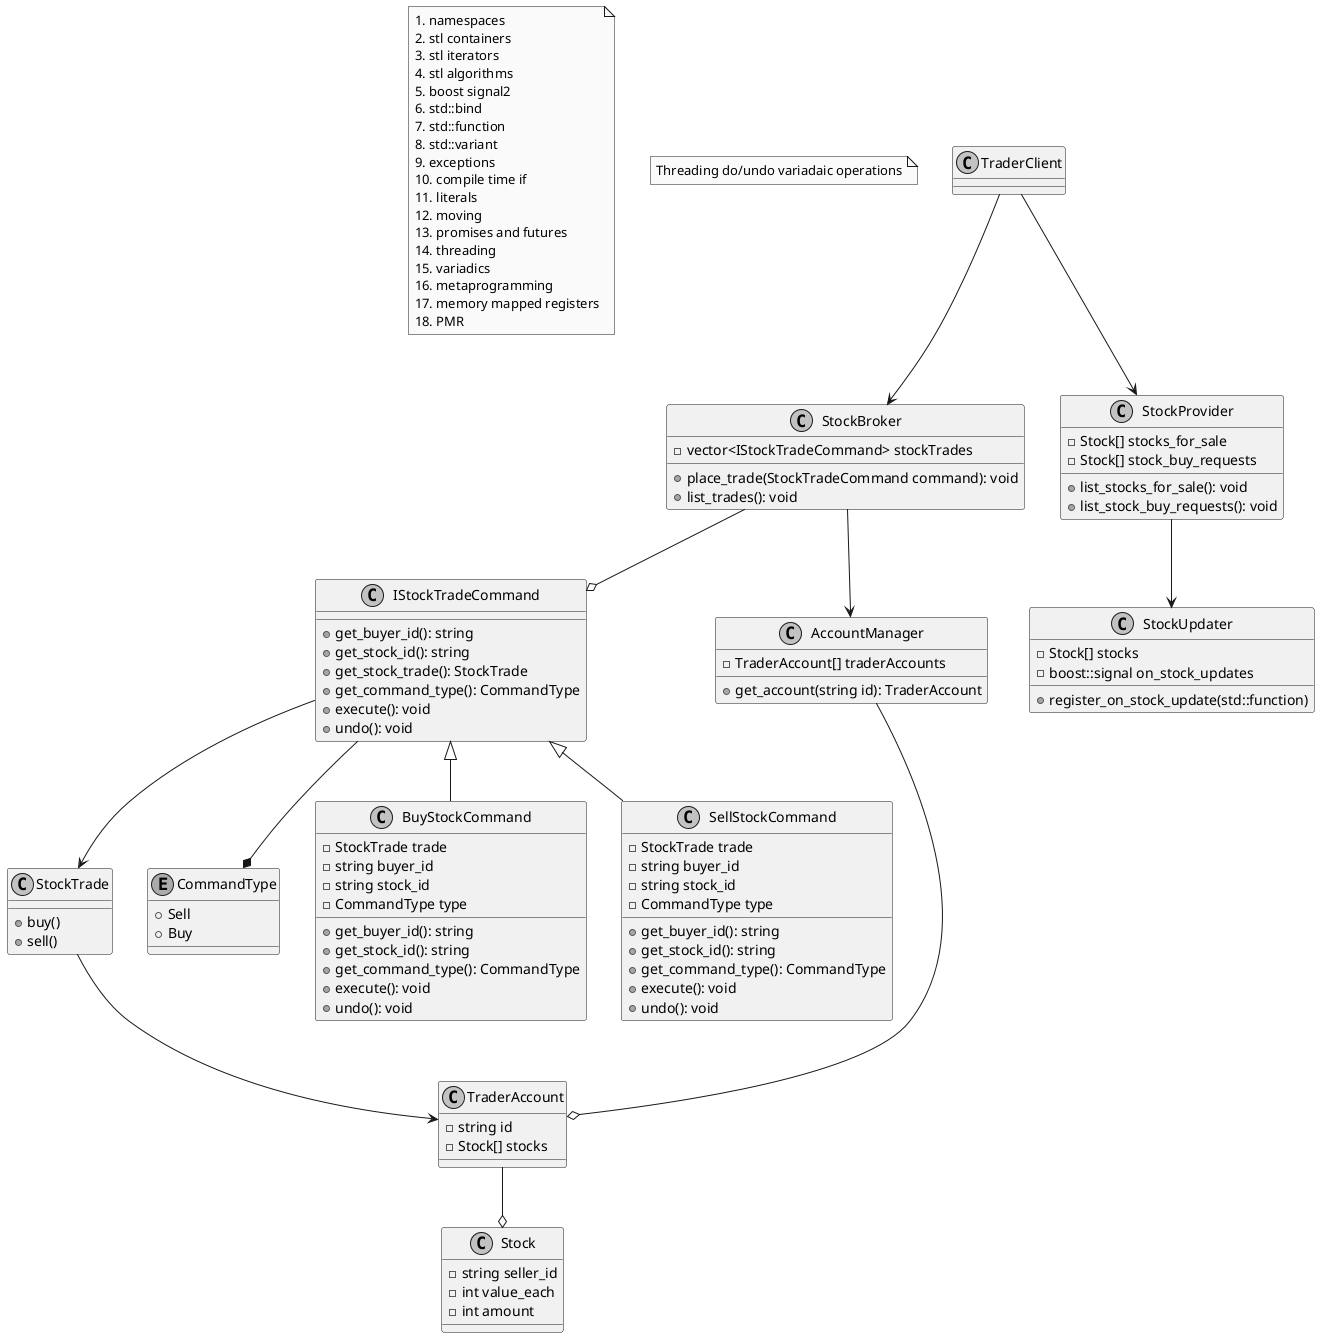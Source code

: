 @startuml StockMarket Class Diagram
skinparam Monochrome true
skinparam Shadowing false

note as N1
  # namespaces
  # stl containers
  # stl iterators
  # stl algorithms
  # boost signal2
  # std::bind
  # std::function
  # std::variant
  # exceptions
  # compile time if
  # literals
  # moving
  # promises and futures
  # threading
  # variadics
  # metaprogramming
  # memory mapped registers
  # PMR
end note


note as N2
  Threading do/undo variadaic operations
end note

class TraderClient {

}

class StockBroker {
  - vector<IStockTradeCommand> stockTrades
  + place_trade(StockTradeCommand command): void
  + list_trades(): void
} 

class StockTrade {
  + buy()
  + sell()
}

class IStockTradeCommand {
  + get_buyer_id(): string
  + get_stock_id(): string
  + get_stock_trade(): StockTrade
  + get_command_type(): CommandType
  + execute(): void
  + undo(): void
}

enum CommandType {
  + Sell
  + Buy
}

class BuyStockCommand {
  - StockTrade trade
  - string buyer_id
  - string stock_id
  - CommandType type
  + get_buyer_id(): string
  + get_stock_id(): string
  + get_command_type(): CommandType
  + execute(): void
  + undo(): void
}
class SellStockCommand {
  - StockTrade trade
  - string buyer_id
  - string stock_id
  - CommandType type
  + get_buyer_id(): string
  + get_stock_id(): string
  + get_command_type(): CommandType
  + execute(): void
  + undo(): void
}

class StockProvider {
  - Stock[] stocks_for_sale
  - Stock[] stock_buy_requests
  + list_stocks_for_sale(): void
  + list_stock_buy_requests(): void
}

class StockUpdater {
  - Stock[] stocks
  - boost::signal on_stock_updates
  + register_on_stock_update(std::function)
}

class AccountManager {
  - TraderAccount[] traderAccounts
  + get_account(string id): TraderAccount
}

class TraderAccount {
  - string id
  - Stock[] stocks
}

class Stock {
  - string seller_id
  - int value_each
  - int amount
}

IStockTradeCommand --* CommandType
IStockTradeCommand <|-- BuyStockCommand
IStockTradeCommand <|-- SellStockCommand
IStockTradeCommand --> StockTrade

StockBroker --o IStockTradeCommand
TraderClient --> StockBroker

TraderClient --> StockProvider
StockProvider --> StockUpdater

StockTrade --> TraderAccount

AccountManager --o TraderAccount
TraderAccount --o Stock
StockBroker --> AccountManager

@enduml